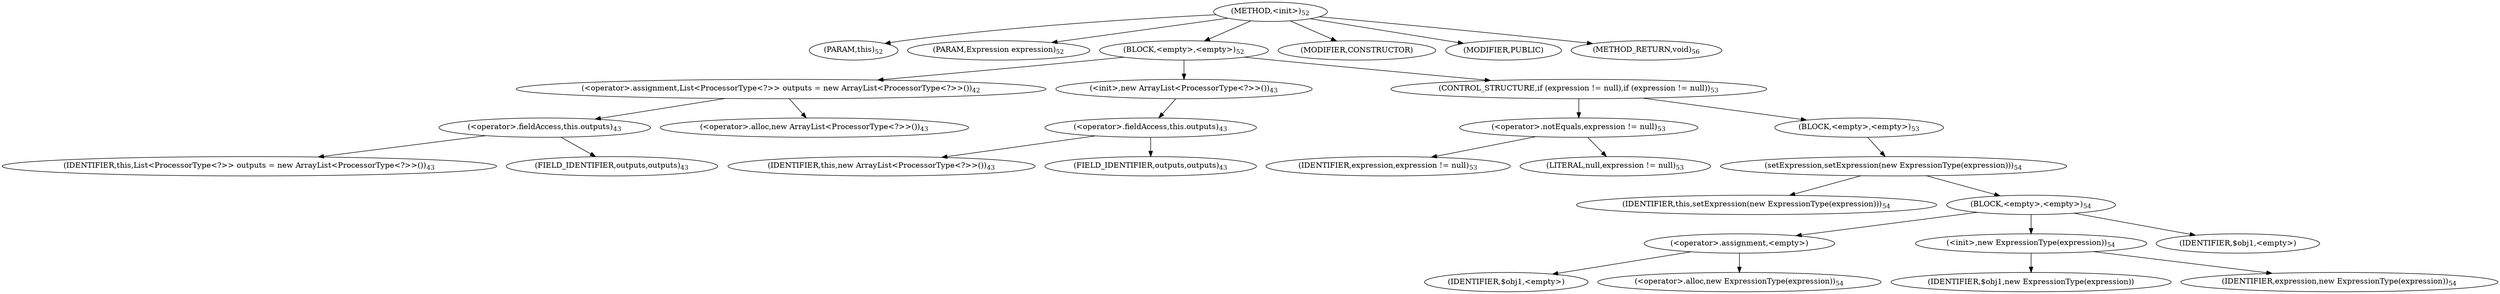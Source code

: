 digraph "&lt;init&gt;" {  
"72" [label = <(METHOD,&lt;init&gt;)<SUB>52</SUB>> ]
"6" [label = <(PARAM,this)<SUB>52</SUB>> ]
"73" [label = <(PARAM,Expression expression)<SUB>52</SUB>> ]
"74" [label = <(BLOCK,&lt;empty&gt;,&lt;empty&gt;)<SUB>52</SUB>> ]
"75" [label = <(&lt;operator&gt;.assignment,List&lt;ProcessorType&lt;?&gt;&gt; outputs = new ArrayList&lt;ProcessorType&lt;?&gt;&gt;())<SUB>42</SUB>> ]
"76" [label = <(&lt;operator&gt;.fieldAccess,this.outputs)<SUB>43</SUB>> ]
"77" [label = <(IDENTIFIER,this,List&lt;ProcessorType&lt;?&gt;&gt; outputs = new ArrayList&lt;ProcessorType&lt;?&gt;&gt;())<SUB>43</SUB>> ]
"78" [label = <(FIELD_IDENTIFIER,outputs,outputs)<SUB>43</SUB>> ]
"79" [label = <(&lt;operator&gt;.alloc,new ArrayList&lt;ProcessorType&lt;?&gt;&gt;())<SUB>43</SUB>> ]
"80" [label = <(&lt;init&gt;,new ArrayList&lt;ProcessorType&lt;?&gt;&gt;())<SUB>43</SUB>> ]
"81" [label = <(&lt;operator&gt;.fieldAccess,this.outputs)<SUB>43</SUB>> ]
"82" [label = <(IDENTIFIER,this,new ArrayList&lt;ProcessorType&lt;?&gt;&gt;())<SUB>43</SUB>> ]
"83" [label = <(FIELD_IDENTIFIER,outputs,outputs)<SUB>43</SUB>> ]
"84" [label = <(CONTROL_STRUCTURE,if (expression != null),if (expression != null))<SUB>53</SUB>> ]
"85" [label = <(&lt;operator&gt;.notEquals,expression != null)<SUB>53</SUB>> ]
"86" [label = <(IDENTIFIER,expression,expression != null)<SUB>53</SUB>> ]
"87" [label = <(LITERAL,null,expression != null)<SUB>53</SUB>> ]
"88" [label = <(BLOCK,&lt;empty&gt;,&lt;empty&gt;)<SUB>53</SUB>> ]
"89" [label = <(setExpression,setExpression(new ExpressionType(expression)))<SUB>54</SUB>> ]
"5" [label = <(IDENTIFIER,this,setExpression(new ExpressionType(expression)))<SUB>54</SUB>> ]
"90" [label = <(BLOCK,&lt;empty&gt;,&lt;empty&gt;)<SUB>54</SUB>> ]
"91" [label = <(&lt;operator&gt;.assignment,&lt;empty&gt;)> ]
"92" [label = <(IDENTIFIER,$obj1,&lt;empty&gt;)> ]
"93" [label = <(&lt;operator&gt;.alloc,new ExpressionType(expression))<SUB>54</SUB>> ]
"94" [label = <(&lt;init&gt;,new ExpressionType(expression))<SUB>54</SUB>> ]
"95" [label = <(IDENTIFIER,$obj1,new ExpressionType(expression))> ]
"96" [label = <(IDENTIFIER,expression,new ExpressionType(expression))<SUB>54</SUB>> ]
"97" [label = <(IDENTIFIER,$obj1,&lt;empty&gt;)> ]
"98" [label = <(MODIFIER,CONSTRUCTOR)> ]
"99" [label = <(MODIFIER,PUBLIC)> ]
"100" [label = <(METHOD_RETURN,void)<SUB>56</SUB>> ]
  "72" -> "6" 
  "72" -> "73" 
  "72" -> "74" 
  "72" -> "98" 
  "72" -> "99" 
  "72" -> "100" 
  "74" -> "75" 
  "74" -> "80" 
  "74" -> "84" 
  "75" -> "76" 
  "75" -> "79" 
  "76" -> "77" 
  "76" -> "78" 
  "80" -> "81" 
  "81" -> "82" 
  "81" -> "83" 
  "84" -> "85" 
  "84" -> "88" 
  "85" -> "86" 
  "85" -> "87" 
  "88" -> "89" 
  "89" -> "5" 
  "89" -> "90" 
  "90" -> "91" 
  "90" -> "94" 
  "90" -> "97" 
  "91" -> "92" 
  "91" -> "93" 
  "94" -> "95" 
  "94" -> "96" 
}
